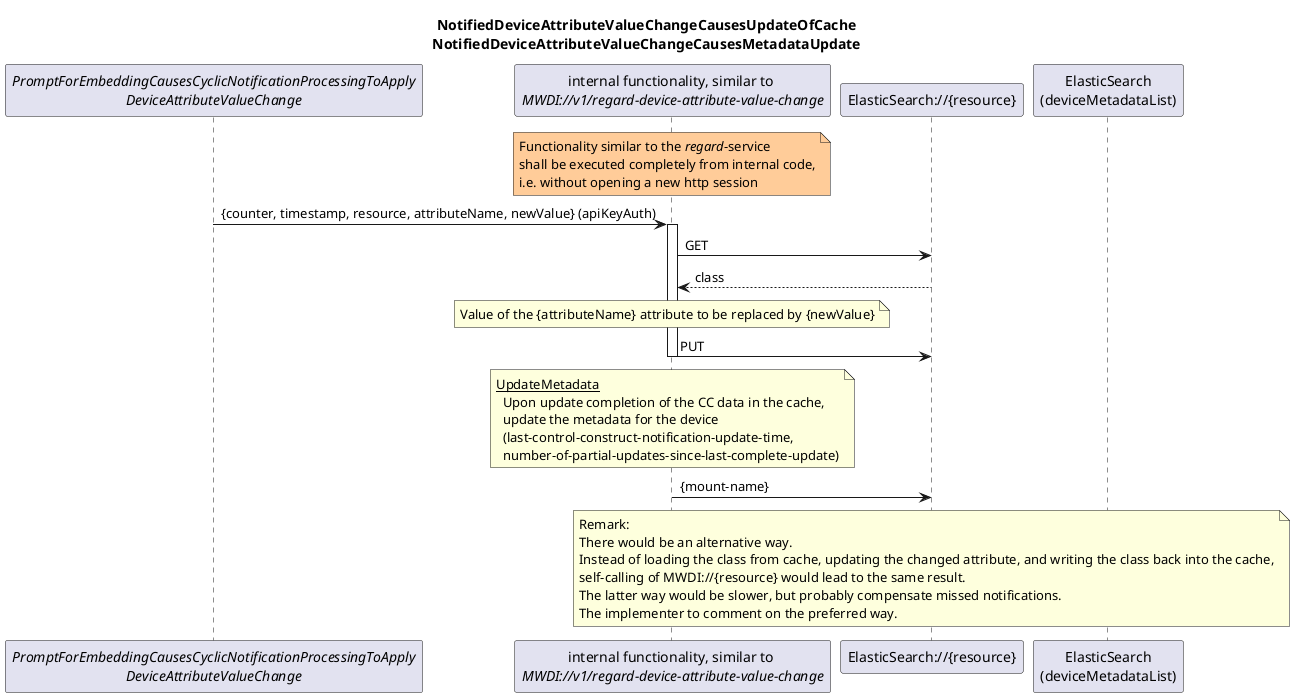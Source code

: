@startuml 023_NotificationBasedAttributeUpdate
skinparam responseMessageBelowArrow true

title 
  NotifiedDeviceAttributeValueChangeCausesUpdateOfCache
  NotifiedDeviceAttributeValueChangeCausesMetadataUpdate
end title

participant "<i>PromptForEmbeddingCausesCyclicNotificationProcessingToApply</i>\n<i>DeviceAttributeValueChange</i>" as init
participant "internal functionality, similar to \n<i>MWDI://v1/regard-device-attribute-value-change</i>" as regardAttributeChange
participant "ElasticSearch://{resource}" as es
participant "ElasticSearch\n(deviceMetadataList)" as mtab

note over regardAttributeChange #ffcc99
  Functionality similar to the <i>regard</i>-service
  shall be executed completely from internal code,
  i.e. without opening a new http session
end note

init -> regardAttributeChange: {counter, timestamp, resource, attributeName, newValue} (apiKeyAuth)
activate regardAttributeChange

regardAttributeChange -> es: GET
es --> regardAttributeChange: class

note over regardAttributeChange
Value of the {attributeName} attribute to be replaced by {newValue}
end note

regardAttributeChange -> es: PUT
deactivate regardAttributeChange

note over regardAttributeChange
  <u>UpdateMetadata</u>
    Upon update completion of the CC data in the cache,
    update the metadata for the device
    (last-control-construct-notification-update-time,
    number-of-partial-updates-since-last-complete-update)
end note
regardAttributeChange -> es: {mount-name}


note over es
Remark: 
There would be an alternative way.
Instead of loading the class from cache, updating the changed attribute, and writing the class back into the cache,
self-calling of MWDI://{resource} would lead to the same result.
The latter way would be slower, but probably compensate missed notifications.
The implementer to comment on the preferred way.
end note

@enduml